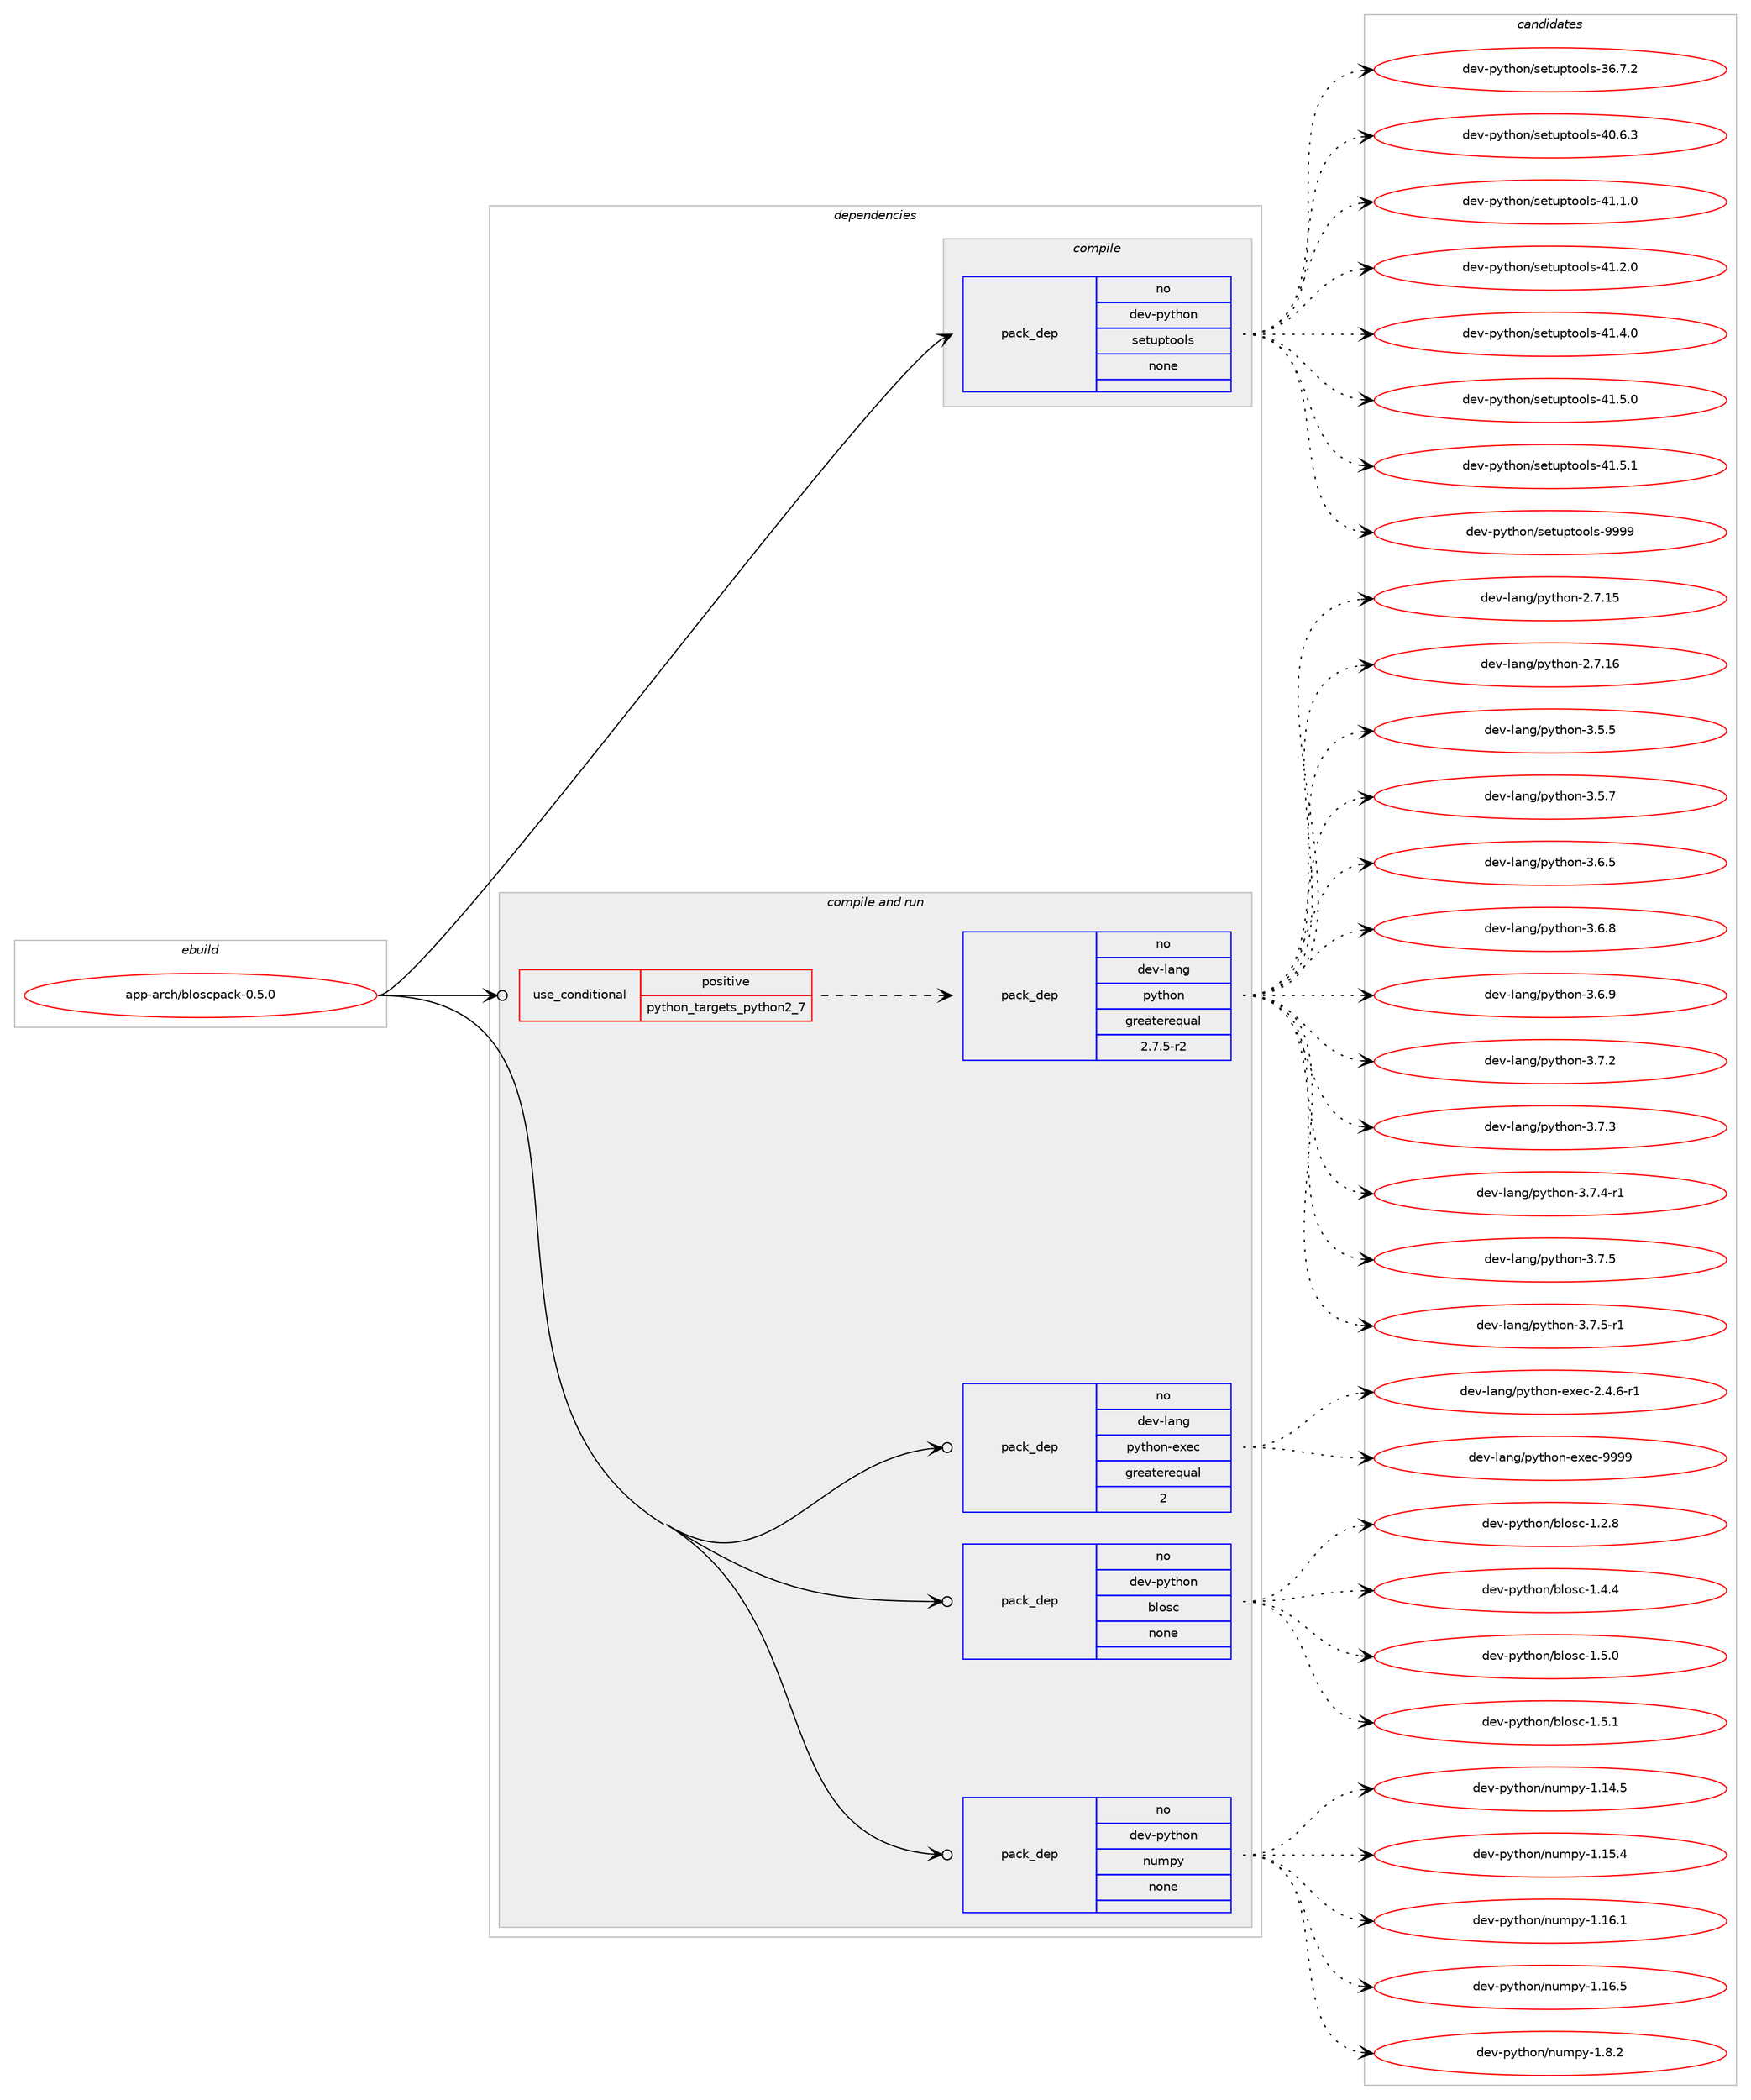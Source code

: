 digraph prolog {

# *************
# Graph options
# *************

newrank=true;
concentrate=true;
compound=true;
graph [rankdir=LR,fontname=Helvetica,fontsize=10,ranksep=1.5];#, ranksep=2.5, nodesep=0.2];
edge  [arrowhead=vee];
node  [fontname=Helvetica,fontsize=10];

# **********
# The ebuild
# **********

subgraph cluster_leftcol {
color=gray;
rank=same;
label=<<i>ebuild</i>>;
id [label="app-arch/bloscpack-0.5.0", color=red, width=4, href="../app-arch/bloscpack-0.5.0.svg"];
}

# ****************
# The dependencies
# ****************

subgraph cluster_midcol {
color=gray;
label=<<i>dependencies</i>>;
subgraph cluster_compile {
fillcolor="#eeeeee";
style=filled;
label=<<i>compile</i>>;
subgraph pack351096 {
dependency472216 [label=<<TABLE BORDER="0" CELLBORDER="1" CELLSPACING="0" CELLPADDING="4" WIDTH="220"><TR><TD ROWSPAN="6" CELLPADDING="30">pack_dep</TD></TR><TR><TD WIDTH="110">no</TD></TR><TR><TD>dev-python</TD></TR><TR><TD>setuptools</TD></TR><TR><TD>none</TD></TR><TR><TD></TD></TR></TABLE>>, shape=none, color=blue];
}
id:e -> dependency472216:w [weight=20,style="solid",arrowhead="vee"];
}
subgraph cluster_compileandrun {
fillcolor="#eeeeee";
style=filled;
label=<<i>compile and run</i>>;
subgraph cond112547 {
dependency472217 [label=<<TABLE BORDER="0" CELLBORDER="1" CELLSPACING="0" CELLPADDING="4"><TR><TD ROWSPAN="3" CELLPADDING="10">use_conditional</TD></TR><TR><TD>positive</TD></TR><TR><TD>python_targets_python2_7</TD></TR></TABLE>>, shape=none, color=red];
subgraph pack351097 {
dependency472218 [label=<<TABLE BORDER="0" CELLBORDER="1" CELLSPACING="0" CELLPADDING="4" WIDTH="220"><TR><TD ROWSPAN="6" CELLPADDING="30">pack_dep</TD></TR><TR><TD WIDTH="110">no</TD></TR><TR><TD>dev-lang</TD></TR><TR><TD>python</TD></TR><TR><TD>greaterequal</TD></TR><TR><TD>2.7.5-r2</TD></TR></TABLE>>, shape=none, color=blue];
}
dependency472217:e -> dependency472218:w [weight=20,style="dashed",arrowhead="vee"];
}
id:e -> dependency472217:w [weight=20,style="solid",arrowhead="odotvee"];
subgraph pack351098 {
dependency472219 [label=<<TABLE BORDER="0" CELLBORDER="1" CELLSPACING="0" CELLPADDING="4" WIDTH="220"><TR><TD ROWSPAN="6" CELLPADDING="30">pack_dep</TD></TR><TR><TD WIDTH="110">no</TD></TR><TR><TD>dev-lang</TD></TR><TR><TD>python-exec</TD></TR><TR><TD>greaterequal</TD></TR><TR><TD>2</TD></TR></TABLE>>, shape=none, color=blue];
}
id:e -> dependency472219:w [weight=20,style="solid",arrowhead="odotvee"];
subgraph pack351099 {
dependency472220 [label=<<TABLE BORDER="0" CELLBORDER="1" CELLSPACING="0" CELLPADDING="4" WIDTH="220"><TR><TD ROWSPAN="6" CELLPADDING="30">pack_dep</TD></TR><TR><TD WIDTH="110">no</TD></TR><TR><TD>dev-python</TD></TR><TR><TD>blosc</TD></TR><TR><TD>none</TD></TR><TR><TD></TD></TR></TABLE>>, shape=none, color=blue];
}
id:e -> dependency472220:w [weight=20,style="solid",arrowhead="odotvee"];
subgraph pack351100 {
dependency472221 [label=<<TABLE BORDER="0" CELLBORDER="1" CELLSPACING="0" CELLPADDING="4" WIDTH="220"><TR><TD ROWSPAN="6" CELLPADDING="30">pack_dep</TD></TR><TR><TD WIDTH="110">no</TD></TR><TR><TD>dev-python</TD></TR><TR><TD>numpy</TD></TR><TR><TD>none</TD></TR><TR><TD></TD></TR></TABLE>>, shape=none, color=blue];
}
id:e -> dependency472221:w [weight=20,style="solid",arrowhead="odotvee"];
}
subgraph cluster_run {
fillcolor="#eeeeee";
style=filled;
label=<<i>run</i>>;
}
}

# **************
# The candidates
# **************

subgraph cluster_choices {
rank=same;
color=gray;
label=<<i>candidates</i>>;

subgraph choice351096 {
color=black;
nodesep=1;
choice100101118451121211161041111104711510111611711211611111110811545515446554650 [label="dev-python/setuptools-36.7.2", color=red, width=4,href="../dev-python/setuptools-36.7.2.svg"];
choice100101118451121211161041111104711510111611711211611111110811545524846544651 [label="dev-python/setuptools-40.6.3", color=red, width=4,href="../dev-python/setuptools-40.6.3.svg"];
choice100101118451121211161041111104711510111611711211611111110811545524946494648 [label="dev-python/setuptools-41.1.0", color=red, width=4,href="../dev-python/setuptools-41.1.0.svg"];
choice100101118451121211161041111104711510111611711211611111110811545524946504648 [label="dev-python/setuptools-41.2.0", color=red, width=4,href="../dev-python/setuptools-41.2.0.svg"];
choice100101118451121211161041111104711510111611711211611111110811545524946524648 [label="dev-python/setuptools-41.4.0", color=red, width=4,href="../dev-python/setuptools-41.4.0.svg"];
choice100101118451121211161041111104711510111611711211611111110811545524946534648 [label="dev-python/setuptools-41.5.0", color=red, width=4,href="../dev-python/setuptools-41.5.0.svg"];
choice100101118451121211161041111104711510111611711211611111110811545524946534649 [label="dev-python/setuptools-41.5.1", color=red, width=4,href="../dev-python/setuptools-41.5.1.svg"];
choice10010111845112121116104111110471151011161171121161111111081154557575757 [label="dev-python/setuptools-9999", color=red, width=4,href="../dev-python/setuptools-9999.svg"];
dependency472216:e -> choice100101118451121211161041111104711510111611711211611111110811545515446554650:w [style=dotted,weight="100"];
dependency472216:e -> choice100101118451121211161041111104711510111611711211611111110811545524846544651:w [style=dotted,weight="100"];
dependency472216:e -> choice100101118451121211161041111104711510111611711211611111110811545524946494648:w [style=dotted,weight="100"];
dependency472216:e -> choice100101118451121211161041111104711510111611711211611111110811545524946504648:w [style=dotted,weight="100"];
dependency472216:e -> choice100101118451121211161041111104711510111611711211611111110811545524946524648:w [style=dotted,weight="100"];
dependency472216:e -> choice100101118451121211161041111104711510111611711211611111110811545524946534648:w [style=dotted,weight="100"];
dependency472216:e -> choice100101118451121211161041111104711510111611711211611111110811545524946534649:w [style=dotted,weight="100"];
dependency472216:e -> choice10010111845112121116104111110471151011161171121161111111081154557575757:w [style=dotted,weight="100"];
}
subgraph choice351097 {
color=black;
nodesep=1;
choice10010111845108971101034711212111610411111045504655464953 [label="dev-lang/python-2.7.15", color=red, width=4,href="../dev-lang/python-2.7.15.svg"];
choice10010111845108971101034711212111610411111045504655464954 [label="dev-lang/python-2.7.16", color=red, width=4,href="../dev-lang/python-2.7.16.svg"];
choice100101118451089711010347112121116104111110455146534653 [label="dev-lang/python-3.5.5", color=red, width=4,href="../dev-lang/python-3.5.5.svg"];
choice100101118451089711010347112121116104111110455146534655 [label="dev-lang/python-3.5.7", color=red, width=4,href="../dev-lang/python-3.5.7.svg"];
choice100101118451089711010347112121116104111110455146544653 [label="dev-lang/python-3.6.5", color=red, width=4,href="../dev-lang/python-3.6.5.svg"];
choice100101118451089711010347112121116104111110455146544656 [label="dev-lang/python-3.6.8", color=red, width=4,href="../dev-lang/python-3.6.8.svg"];
choice100101118451089711010347112121116104111110455146544657 [label="dev-lang/python-3.6.9", color=red, width=4,href="../dev-lang/python-3.6.9.svg"];
choice100101118451089711010347112121116104111110455146554650 [label="dev-lang/python-3.7.2", color=red, width=4,href="../dev-lang/python-3.7.2.svg"];
choice100101118451089711010347112121116104111110455146554651 [label="dev-lang/python-3.7.3", color=red, width=4,href="../dev-lang/python-3.7.3.svg"];
choice1001011184510897110103471121211161041111104551465546524511449 [label="dev-lang/python-3.7.4-r1", color=red, width=4,href="../dev-lang/python-3.7.4-r1.svg"];
choice100101118451089711010347112121116104111110455146554653 [label="dev-lang/python-3.7.5", color=red, width=4,href="../dev-lang/python-3.7.5.svg"];
choice1001011184510897110103471121211161041111104551465546534511449 [label="dev-lang/python-3.7.5-r1", color=red, width=4,href="../dev-lang/python-3.7.5-r1.svg"];
dependency472218:e -> choice10010111845108971101034711212111610411111045504655464953:w [style=dotted,weight="100"];
dependency472218:e -> choice10010111845108971101034711212111610411111045504655464954:w [style=dotted,weight="100"];
dependency472218:e -> choice100101118451089711010347112121116104111110455146534653:w [style=dotted,weight="100"];
dependency472218:e -> choice100101118451089711010347112121116104111110455146534655:w [style=dotted,weight="100"];
dependency472218:e -> choice100101118451089711010347112121116104111110455146544653:w [style=dotted,weight="100"];
dependency472218:e -> choice100101118451089711010347112121116104111110455146544656:w [style=dotted,weight="100"];
dependency472218:e -> choice100101118451089711010347112121116104111110455146544657:w [style=dotted,weight="100"];
dependency472218:e -> choice100101118451089711010347112121116104111110455146554650:w [style=dotted,weight="100"];
dependency472218:e -> choice100101118451089711010347112121116104111110455146554651:w [style=dotted,weight="100"];
dependency472218:e -> choice1001011184510897110103471121211161041111104551465546524511449:w [style=dotted,weight="100"];
dependency472218:e -> choice100101118451089711010347112121116104111110455146554653:w [style=dotted,weight="100"];
dependency472218:e -> choice1001011184510897110103471121211161041111104551465546534511449:w [style=dotted,weight="100"];
}
subgraph choice351098 {
color=black;
nodesep=1;
choice10010111845108971101034711212111610411111045101120101994550465246544511449 [label="dev-lang/python-exec-2.4.6-r1", color=red, width=4,href="../dev-lang/python-exec-2.4.6-r1.svg"];
choice10010111845108971101034711212111610411111045101120101994557575757 [label="dev-lang/python-exec-9999", color=red, width=4,href="../dev-lang/python-exec-9999.svg"];
dependency472219:e -> choice10010111845108971101034711212111610411111045101120101994550465246544511449:w [style=dotted,weight="100"];
dependency472219:e -> choice10010111845108971101034711212111610411111045101120101994557575757:w [style=dotted,weight="100"];
}
subgraph choice351099 {
color=black;
nodesep=1;
choice10010111845112121116104111110479810811111599454946504656 [label="dev-python/blosc-1.2.8", color=red, width=4,href="../dev-python/blosc-1.2.8.svg"];
choice10010111845112121116104111110479810811111599454946524652 [label="dev-python/blosc-1.4.4", color=red, width=4,href="../dev-python/blosc-1.4.4.svg"];
choice10010111845112121116104111110479810811111599454946534648 [label="dev-python/blosc-1.5.0", color=red, width=4,href="../dev-python/blosc-1.5.0.svg"];
choice10010111845112121116104111110479810811111599454946534649 [label="dev-python/blosc-1.5.1", color=red, width=4,href="../dev-python/blosc-1.5.1.svg"];
dependency472220:e -> choice10010111845112121116104111110479810811111599454946504656:w [style=dotted,weight="100"];
dependency472220:e -> choice10010111845112121116104111110479810811111599454946524652:w [style=dotted,weight="100"];
dependency472220:e -> choice10010111845112121116104111110479810811111599454946534648:w [style=dotted,weight="100"];
dependency472220:e -> choice10010111845112121116104111110479810811111599454946534649:w [style=dotted,weight="100"];
}
subgraph choice351100 {
color=black;
nodesep=1;
choice100101118451121211161041111104711011710911212145494649524653 [label="dev-python/numpy-1.14.5", color=red, width=4,href="../dev-python/numpy-1.14.5.svg"];
choice100101118451121211161041111104711011710911212145494649534652 [label="dev-python/numpy-1.15.4", color=red, width=4,href="../dev-python/numpy-1.15.4.svg"];
choice100101118451121211161041111104711011710911212145494649544649 [label="dev-python/numpy-1.16.1", color=red, width=4,href="../dev-python/numpy-1.16.1.svg"];
choice100101118451121211161041111104711011710911212145494649544653 [label="dev-python/numpy-1.16.5", color=red, width=4,href="../dev-python/numpy-1.16.5.svg"];
choice1001011184511212111610411111047110117109112121454946564650 [label="dev-python/numpy-1.8.2", color=red, width=4,href="../dev-python/numpy-1.8.2.svg"];
dependency472221:e -> choice100101118451121211161041111104711011710911212145494649524653:w [style=dotted,weight="100"];
dependency472221:e -> choice100101118451121211161041111104711011710911212145494649534652:w [style=dotted,weight="100"];
dependency472221:e -> choice100101118451121211161041111104711011710911212145494649544649:w [style=dotted,weight="100"];
dependency472221:e -> choice100101118451121211161041111104711011710911212145494649544653:w [style=dotted,weight="100"];
dependency472221:e -> choice1001011184511212111610411111047110117109112121454946564650:w [style=dotted,weight="100"];
}
}

}
